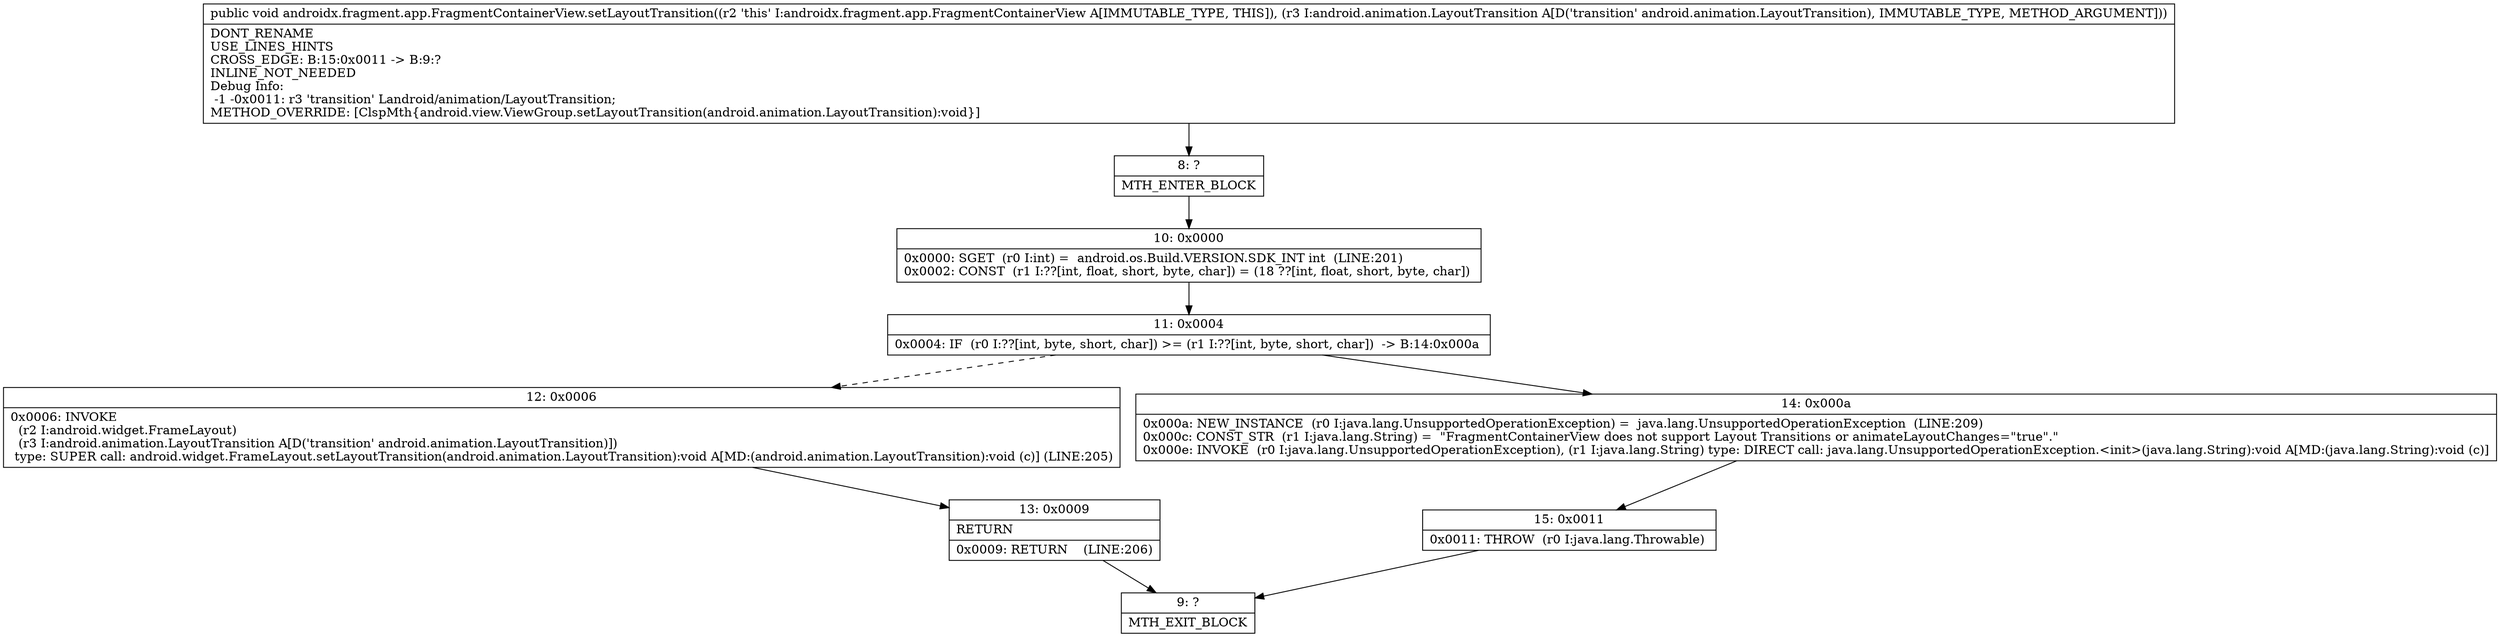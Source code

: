 digraph "CFG forandroidx.fragment.app.FragmentContainerView.setLayoutTransition(Landroid\/animation\/LayoutTransition;)V" {
Node_8 [shape=record,label="{8\:\ ?|MTH_ENTER_BLOCK\l}"];
Node_10 [shape=record,label="{10\:\ 0x0000|0x0000: SGET  (r0 I:int) =  android.os.Build.VERSION.SDK_INT int  (LINE:201)\l0x0002: CONST  (r1 I:??[int, float, short, byte, char]) = (18 ??[int, float, short, byte, char]) \l}"];
Node_11 [shape=record,label="{11\:\ 0x0004|0x0004: IF  (r0 I:??[int, byte, short, char]) \>= (r1 I:??[int, byte, short, char])  \-\> B:14:0x000a \l}"];
Node_12 [shape=record,label="{12\:\ 0x0006|0x0006: INVOKE  \l  (r2 I:android.widget.FrameLayout)\l  (r3 I:android.animation.LayoutTransition A[D('transition' android.animation.LayoutTransition)])\l type: SUPER call: android.widget.FrameLayout.setLayoutTransition(android.animation.LayoutTransition):void A[MD:(android.animation.LayoutTransition):void (c)] (LINE:205)\l}"];
Node_13 [shape=record,label="{13\:\ 0x0009|RETURN\l|0x0009: RETURN    (LINE:206)\l}"];
Node_9 [shape=record,label="{9\:\ ?|MTH_EXIT_BLOCK\l}"];
Node_14 [shape=record,label="{14\:\ 0x000a|0x000a: NEW_INSTANCE  (r0 I:java.lang.UnsupportedOperationException) =  java.lang.UnsupportedOperationException  (LINE:209)\l0x000c: CONST_STR  (r1 I:java.lang.String) =  \"FragmentContainerView does not support Layout Transitions or animateLayoutChanges=\"true\".\" \l0x000e: INVOKE  (r0 I:java.lang.UnsupportedOperationException), (r1 I:java.lang.String) type: DIRECT call: java.lang.UnsupportedOperationException.\<init\>(java.lang.String):void A[MD:(java.lang.String):void (c)]\l}"];
Node_15 [shape=record,label="{15\:\ 0x0011|0x0011: THROW  (r0 I:java.lang.Throwable) \l}"];
MethodNode[shape=record,label="{public void androidx.fragment.app.FragmentContainerView.setLayoutTransition((r2 'this' I:androidx.fragment.app.FragmentContainerView A[IMMUTABLE_TYPE, THIS]), (r3 I:android.animation.LayoutTransition A[D('transition' android.animation.LayoutTransition), IMMUTABLE_TYPE, METHOD_ARGUMENT]))  | DONT_RENAME\lUSE_LINES_HINTS\lCROSS_EDGE: B:15:0x0011 \-\> B:9:?\lINLINE_NOT_NEEDED\lDebug Info:\l  \-1 \-0x0011: r3 'transition' Landroid\/animation\/LayoutTransition;\lMETHOD_OVERRIDE: [ClspMth\{android.view.ViewGroup.setLayoutTransition(android.animation.LayoutTransition):void\}]\l}"];
MethodNode -> Node_8;Node_8 -> Node_10;
Node_10 -> Node_11;
Node_11 -> Node_12[style=dashed];
Node_11 -> Node_14;
Node_12 -> Node_13;
Node_13 -> Node_9;
Node_14 -> Node_15;
Node_15 -> Node_9;
}

